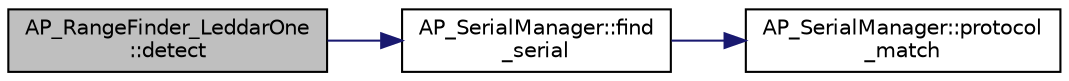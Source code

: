 digraph "AP_RangeFinder_LeddarOne::detect"
{
 // INTERACTIVE_SVG=YES
  edge [fontname="Helvetica",fontsize="10",labelfontname="Helvetica",labelfontsize="10"];
  node [fontname="Helvetica",fontsize="10",shape=record];
  rankdir="LR";
  Node1 [label="AP_RangeFinder_LeddarOne\l::detect",height=0.2,width=0.4,color="black", fillcolor="grey75", style="filled", fontcolor="black"];
  Node1 -> Node2 [color="midnightblue",fontsize="10",style="solid",fontname="Helvetica"];
  Node2 [label="AP_SerialManager::find\l_serial",height=0.2,width=0.4,color="black", fillcolor="white", style="filled",URL="$classAP__SerialManager.html#af80d1e798f50bcd4ffcff2f3313e3950"];
  Node2 -> Node3 [color="midnightblue",fontsize="10",style="solid",fontname="Helvetica"];
  Node3 [label="AP_SerialManager::protocol\l_match",height=0.2,width=0.4,color="black", fillcolor="white", style="filled",URL="$classAP__SerialManager.html#a0b9318b2cf0f61a6e13d46a125dc038b"];
}
